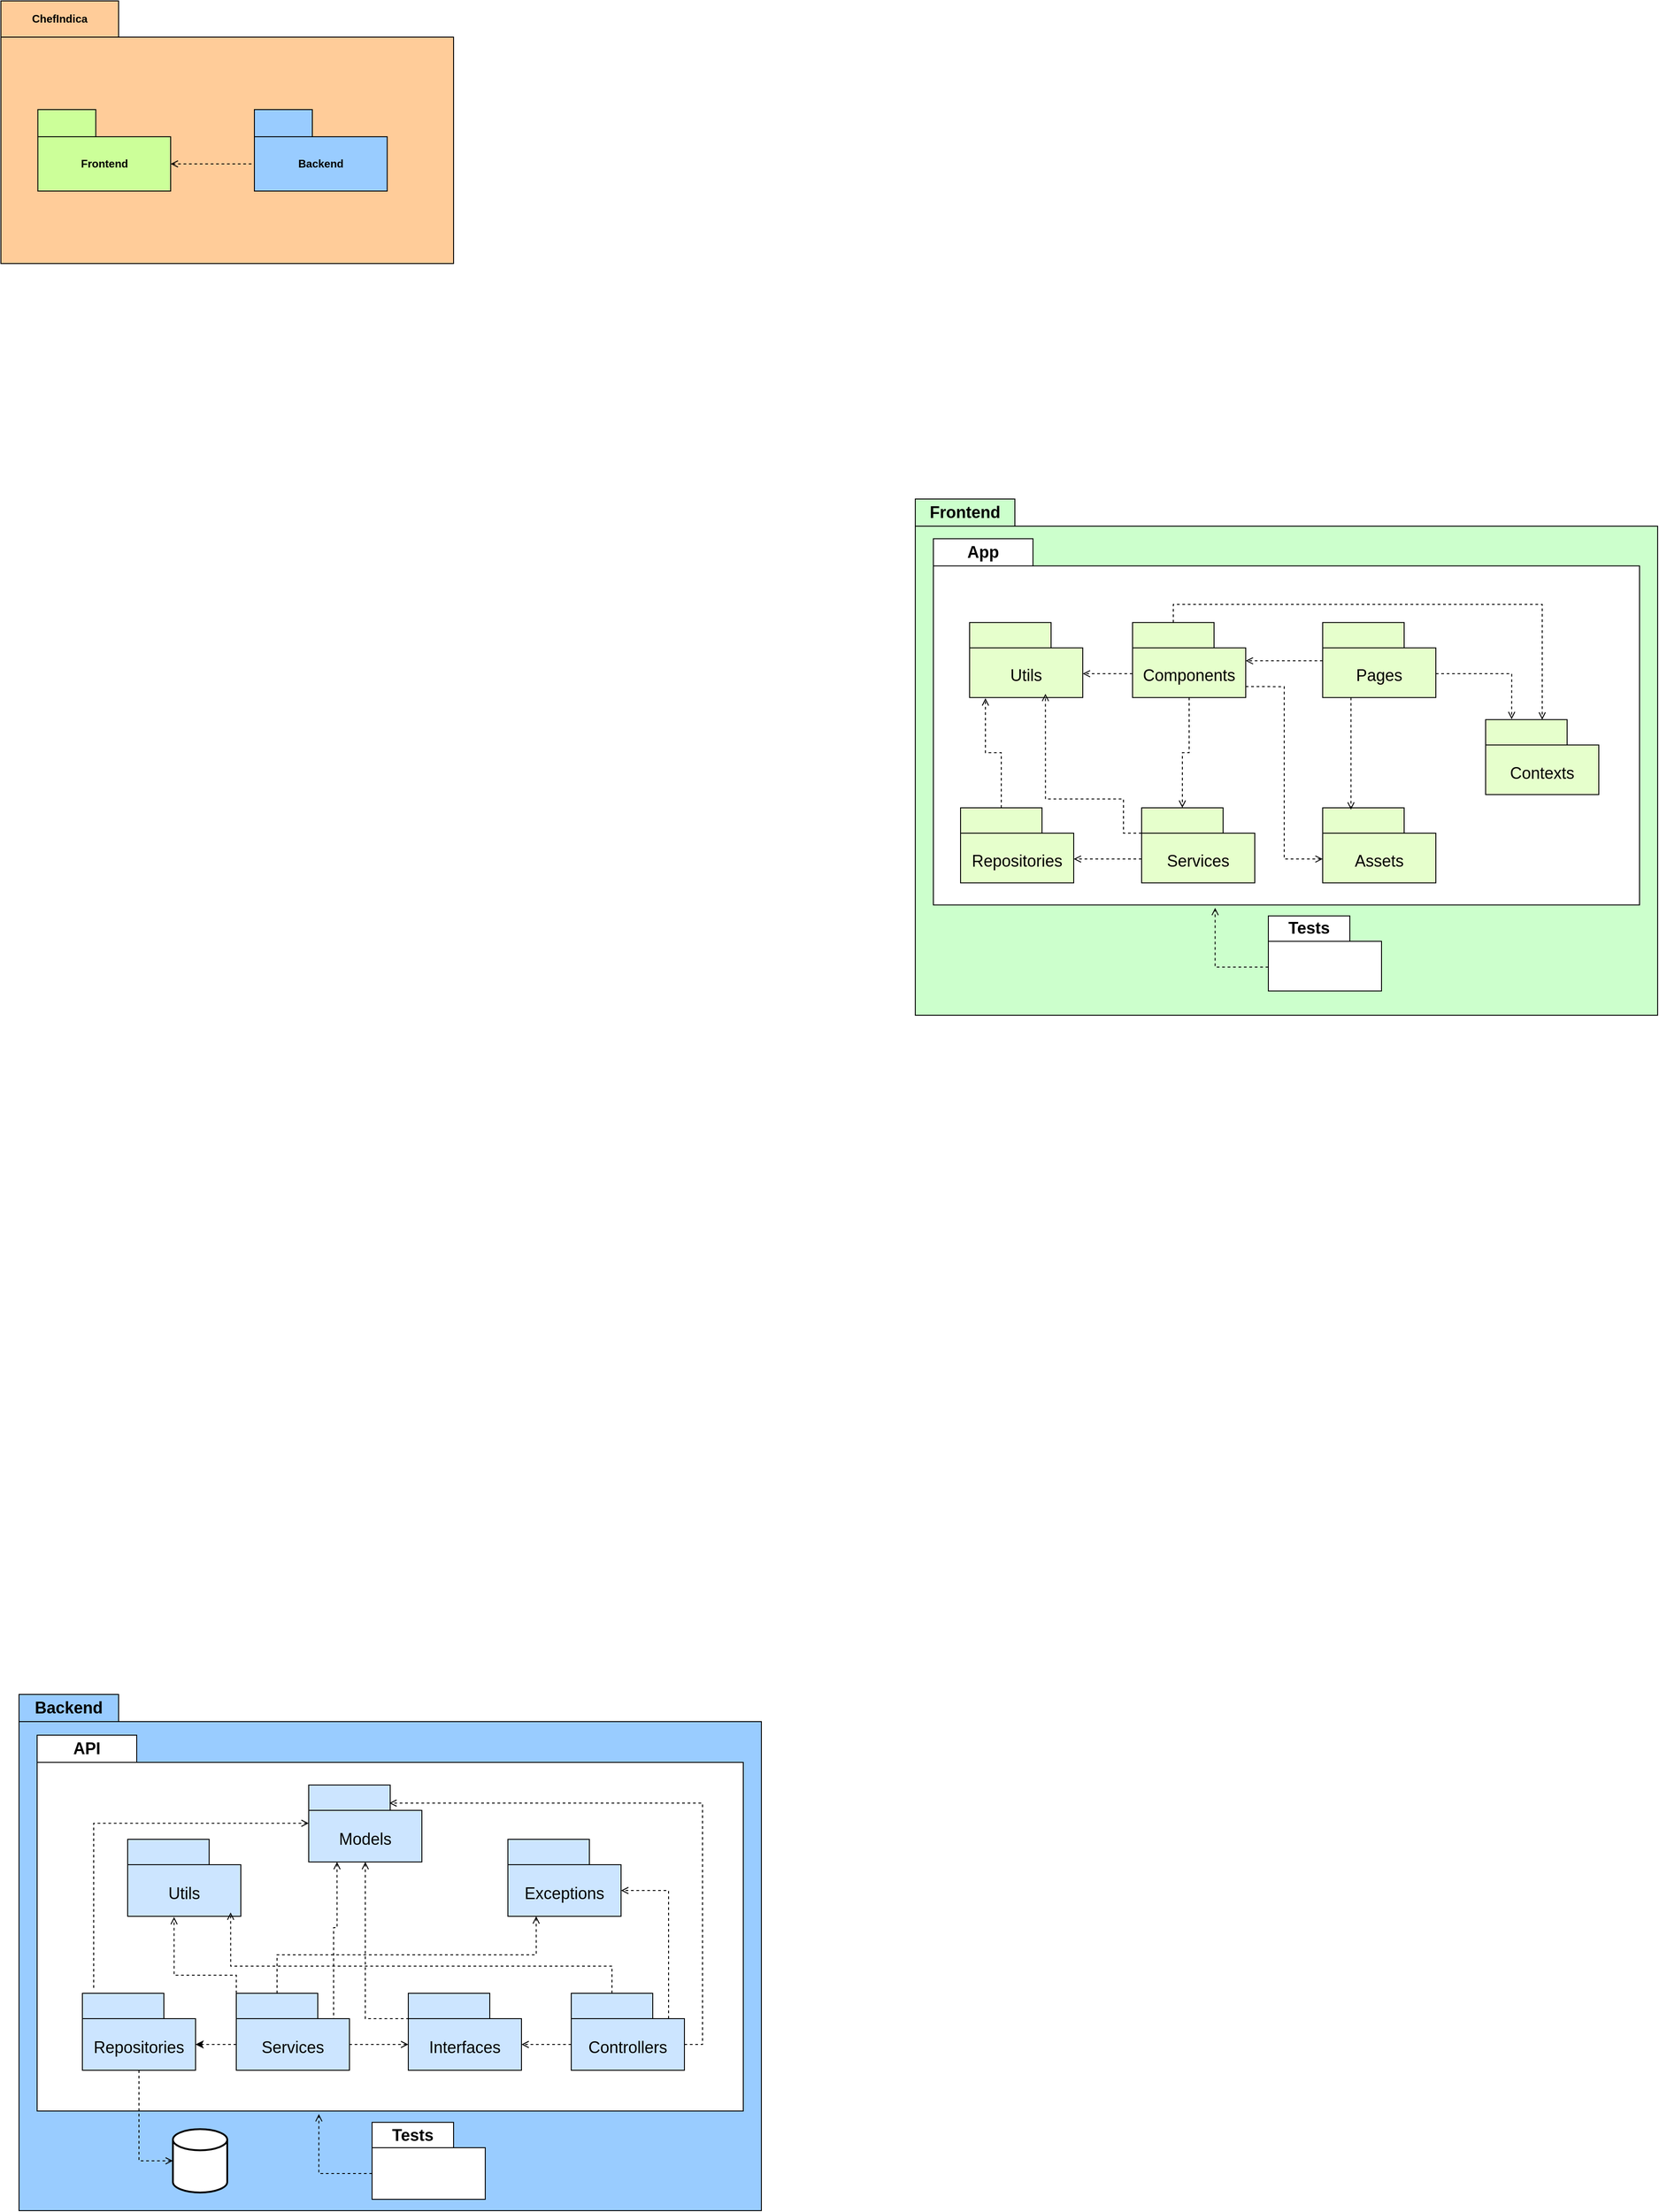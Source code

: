 <mxfile version="24.8.6">
  <diagram name="Page-1" id="UZT35TQQGvRzr8qSnucg">
    <mxGraphModel dx="2674" dy="370" grid="1" gridSize="10" guides="1" tooltips="1" connect="1" arrows="1" fold="1" page="1" pageScale="1" pageWidth="850" pageHeight="1100" math="0" shadow="0">
      <root>
        <mxCell id="0" />
        <mxCell id="1" parent="0" />
        <mxCell id="t5Y1Ym5hFzvmki9P0Nku-3" value="ChefIndica" style="shape=folder;fontStyle=1;tabWidth=130;tabHeight=40;tabPosition=left;html=1;boundedLbl=1;labelInHeader=1;container=1;collapsible=0;whiteSpace=wrap;fillColor=#FFCC99;" vertex="1" parent="1">
          <mxGeometry x="-1180" y="900" width="500" height="290" as="geometry" />
        </mxCell>
        <mxCell id="t5Y1Ym5hFzvmki9P0Nku-4" value="" style="html=1;strokeColor=none;resizeWidth=1;resizeHeight=1;fillColor=none;part=1;connectable=0;allowArrows=0;deletable=0;whiteSpace=wrap;" vertex="1" parent="t5Y1Ym5hFzvmki9P0Nku-3">
          <mxGeometry width="500" height="203" relative="1" as="geometry">
            <mxPoint y="30" as="offset" />
          </mxGeometry>
        </mxCell>
        <mxCell id="t5Y1Ym5hFzvmki9P0Nku-5" value="Frontend" style="shape=folder;fontStyle=1;tabWidth=64;tabHeight=30;tabPosition=left;html=1;boundedLbl=1;whiteSpace=wrap;fillColor=#CCFF99;" vertex="1" parent="t5Y1Ym5hFzvmki9P0Nku-3">
          <mxGeometry x="40.812" y="120" width="146.688" height="90" as="geometry" />
        </mxCell>
        <mxCell id="t5Y1Ym5hFzvmki9P0Nku-7" value="Backend" style="shape=folder;fontStyle=1;tabWidth=64;tabHeight=30;tabPosition=left;html=1;boundedLbl=1;whiteSpace=wrap;fillColor=#99CCFF;" vertex="1" parent="t5Y1Ym5hFzvmki9P0Nku-3">
          <mxGeometry x="280" y="120" width="146.688" height="90" as="geometry" />
        </mxCell>
        <mxCell id="t5Y1Ym5hFzvmki9P0Nku-8" style="edgeStyle=orthogonalEdgeStyle;rounded=0;orthogonalLoop=1;jettySize=auto;html=1;exitX=0;exitY=0;exitDx=146.688;exitDy=60;exitPerimeter=0;entryX=0;entryY=0;entryDx=0;entryDy=60;entryPerimeter=0;dashed=1;endArrow=none;endFill=0;startArrow=open;startFill=0;" edge="1" parent="t5Y1Ym5hFzvmki9P0Nku-3" source="t5Y1Ym5hFzvmki9P0Nku-5" target="t5Y1Ym5hFzvmki9P0Nku-7">
          <mxGeometry relative="1" as="geometry" />
        </mxCell>
        <mxCell id="45quGkn3JReMox_JDZpT-35" value="&lt;font style=&quot;font-size: 18px;&quot;&gt;Backend&lt;/font&gt;" style="shape=folder;fontStyle=1;tabWidth=110;tabHeight=30;tabPosition=left;html=1;boundedLbl=1;labelInHeader=1;container=1;collapsible=0;whiteSpace=wrap;fillColor=#99CCFF;" parent="1" vertex="1">
          <mxGeometry x="-1160" y="2770" width="820" height="570" as="geometry" />
        </mxCell>
        <mxCell id="45quGkn3JReMox_JDZpT-36" value="" style="html=1;strokeColor=none;resizeWidth=1;resizeHeight=1;fillColor=none;part=1;connectable=0;allowArrows=0;deletable=0;whiteSpace=wrap;" parent="45quGkn3JReMox_JDZpT-35" vertex="1">
          <mxGeometry width="820" height="385" relative="1" as="geometry">
            <mxPoint y="30" as="offset" />
          </mxGeometry>
        </mxCell>
        <mxCell id="45quGkn3JReMox_JDZpT-37" value="&lt;font style=&quot;font-size: 18px;&quot;&gt;API&lt;/font&gt;" style="shape=folder;fontStyle=1;tabWidth=110;tabHeight=30;tabPosition=left;html=1;boundedLbl=1;labelInHeader=1;container=1;collapsible=0;whiteSpace=wrap;" parent="45quGkn3JReMox_JDZpT-35" vertex="1">
          <mxGeometry x="20" y="45" width="780" height="415" as="geometry" />
        </mxCell>
        <mxCell id="45quGkn3JReMox_JDZpT-38" value="" style="html=1;strokeColor=none;resizeWidth=1;resizeHeight=1;fillColor=none;part=1;connectable=0;allowArrows=0;deletable=0;whiteSpace=wrap;" parent="45quGkn3JReMox_JDZpT-37" vertex="1">
          <mxGeometry width="780.0" height="290.5" relative="1" as="geometry">
            <mxPoint y="30" as="offset" />
          </mxGeometry>
        </mxCell>
        <mxCell id="45quGkn3JReMox_JDZpT-42" value="" style="html=1;strokeColor=none;resizeWidth=1;resizeHeight=1;fillColor=none;part=1;connectable=0;allowArrows=0;deletable=0;whiteSpace=wrap;" parent="45quGkn3JReMox_JDZpT-37" vertex="1">
          <mxGeometry x="80.14" y="275" width="125" height="59.5" as="geometry" />
        </mxCell>
        <mxCell id="45quGkn3JReMox_JDZpT-43" value="" style="shape=folder;fontStyle=1;tabWidth=90;tabHeight=28;tabPosition=left;html=1;boundedLbl=1;labelInHeader=1;container=1;collapsible=0;whiteSpace=wrap;fillColor=#CCE5FF;" parent="45quGkn3JReMox_JDZpT-37" vertex="1">
          <mxGeometry x="50" y="285" width="125" height="85" as="geometry" />
        </mxCell>
        <mxCell id="45quGkn3JReMox_JDZpT-44" value="&lt;font style=&quot;font-size: 18px;&quot;&gt;Repositories&lt;/font&gt;" style="html=1;strokeColor=none;resizeWidth=1;resizeHeight=1;fillColor=none;part=1;connectable=0;allowArrows=0;deletable=0;whiteSpace=wrap;" parent="45quGkn3JReMox_JDZpT-43" vertex="1">
          <mxGeometry width="125" height="59.5" relative="1" as="geometry">
            <mxPoint y="30" as="offset" />
          </mxGeometry>
        </mxCell>
        <mxCell id="45quGkn3JReMox_JDZpT-46" value="" style="shape=folder;fontStyle=1;tabWidth=90;tabHeight=28;tabPosition=left;html=1;boundedLbl=1;labelInHeader=1;container=1;collapsible=0;whiteSpace=wrap;fillColor=#CCE5FF;" parent="45quGkn3JReMox_JDZpT-37" vertex="1">
          <mxGeometry x="300" y="55" width="125" height="85" as="geometry" />
        </mxCell>
        <mxCell id="45quGkn3JReMox_JDZpT-47" value="&lt;font style=&quot;font-size: 18px;&quot;&gt;Models&lt;/font&gt;" style="html=1;strokeColor=none;resizeWidth=1;resizeHeight=1;fillColor=none;part=1;connectable=0;allowArrows=0;deletable=0;whiteSpace=wrap;" parent="45quGkn3JReMox_JDZpT-46" vertex="1">
          <mxGeometry width="125" height="59.5" relative="1" as="geometry">
            <mxPoint y="30" as="offset" />
          </mxGeometry>
        </mxCell>
        <mxCell id="45quGkn3JReMox_JDZpT-48" value="" style="shape=folder;fontStyle=1;tabWidth=90;tabHeight=28;tabPosition=left;html=1;boundedLbl=1;labelInHeader=1;container=1;collapsible=0;whiteSpace=wrap;fillColor=#CCE5FF;" parent="45quGkn3JReMox_JDZpT-37" vertex="1">
          <mxGeometry x="220" y="285" width="125" height="85" as="geometry" />
        </mxCell>
        <mxCell id="45quGkn3JReMox_JDZpT-49" value="&lt;font style=&quot;font-size: 18px;&quot;&gt;Services&lt;/font&gt;" style="html=1;strokeColor=none;resizeWidth=1;resizeHeight=1;fillColor=none;part=1;connectable=0;allowArrows=0;deletable=0;whiteSpace=wrap;" parent="45quGkn3JReMox_JDZpT-48" vertex="1">
          <mxGeometry width="125" height="59.5" relative="1" as="geometry">
            <mxPoint y="30" as="offset" />
          </mxGeometry>
        </mxCell>
        <mxCell id="45quGkn3JReMox_JDZpT-50" value="" style="shape=folder;fontStyle=1;tabWidth=90;tabHeight=28;tabPosition=left;html=1;boundedLbl=1;labelInHeader=1;container=1;collapsible=0;whiteSpace=wrap;fillColor=#CCE5FF;" parent="45quGkn3JReMox_JDZpT-37" vertex="1">
          <mxGeometry x="590" y="285" width="125" height="85" as="geometry" />
        </mxCell>
        <mxCell id="45quGkn3JReMox_JDZpT-51" value="&lt;font style=&quot;font-size: 18px;&quot;&gt;Controllers&lt;/font&gt;" style="html=1;strokeColor=none;resizeWidth=1;resizeHeight=1;fillColor=none;part=1;connectable=0;allowArrows=0;deletable=0;whiteSpace=wrap;" parent="45quGkn3JReMox_JDZpT-50" vertex="1">
          <mxGeometry width="125" height="59.5" relative="1" as="geometry">
            <mxPoint y="30" as="offset" />
          </mxGeometry>
        </mxCell>
        <mxCell id="45quGkn3JReMox_JDZpT-52" value="" style="shape=folder;fontStyle=1;tabWidth=90;tabHeight=28;tabPosition=left;html=1;boundedLbl=1;labelInHeader=1;container=1;collapsible=0;whiteSpace=wrap;fillColor=#CCE5FF;" parent="45quGkn3JReMox_JDZpT-37" vertex="1">
          <mxGeometry x="410" y="285" width="125" height="85" as="geometry" />
        </mxCell>
        <mxCell id="45quGkn3JReMox_JDZpT-53" value="&lt;font style=&quot;font-size: 18px;&quot;&gt;Interfaces&lt;/font&gt;" style="html=1;strokeColor=none;resizeWidth=1;resizeHeight=1;fillColor=none;part=1;connectable=0;allowArrows=0;deletable=0;whiteSpace=wrap;" parent="45quGkn3JReMox_JDZpT-52" vertex="1">
          <mxGeometry width="125" height="59.5" relative="1" as="geometry">
            <mxPoint y="30" as="offset" />
          </mxGeometry>
        </mxCell>
        <mxCell id="45quGkn3JReMox_JDZpT-56" style="edgeStyle=orthogonalEdgeStyle;rounded=0;orthogonalLoop=1;jettySize=auto;html=1;exitX=0;exitY=0;exitDx=0;exitDy=56.5;exitPerimeter=0;entryX=0;entryY=0;entryDx=125;entryDy=56.5;entryPerimeter=0;dashed=1;" parent="45quGkn3JReMox_JDZpT-37" source="45quGkn3JReMox_JDZpT-48" target="45quGkn3JReMox_JDZpT-43" edge="1">
          <mxGeometry relative="1" as="geometry" />
        </mxCell>
        <mxCell id="45quGkn3JReMox_JDZpT-57" style="edgeStyle=orthogonalEdgeStyle;rounded=0;orthogonalLoop=1;jettySize=auto;html=1;exitX=0;exitY=0;exitDx=0;exitDy=56.5;exitPerimeter=0;entryX=0;entryY=0;entryDx=125;entryDy=56.5;entryPerimeter=0;dashed=1;endArrow=none;endFill=0;startArrow=open;startFill=0;" parent="45quGkn3JReMox_JDZpT-37" source="45quGkn3JReMox_JDZpT-52" target="45quGkn3JReMox_JDZpT-48" edge="1">
          <mxGeometry relative="1" as="geometry" />
        </mxCell>
        <mxCell id="45quGkn3JReMox_JDZpT-58" style="edgeStyle=orthogonalEdgeStyle;rounded=0;orthogonalLoop=1;jettySize=auto;html=1;exitX=0;exitY=0;exitDx=0;exitDy=56.5;exitPerimeter=0;entryX=0;entryY=0;entryDx=125;entryDy=56.5;entryPerimeter=0;dashed=1;endArrow=open;endFill=0;" parent="45quGkn3JReMox_JDZpT-37" source="45quGkn3JReMox_JDZpT-50" target="45quGkn3JReMox_JDZpT-52" edge="1">
          <mxGeometry relative="1" as="geometry" />
        </mxCell>
        <mxCell id="45quGkn3JReMox_JDZpT-59" value="" style="shape=folder;fontStyle=1;tabWidth=90;tabHeight=28;tabPosition=left;html=1;boundedLbl=1;labelInHeader=1;container=1;collapsible=0;whiteSpace=wrap;fillColor=#CCE5FF;" parent="45quGkn3JReMox_JDZpT-37" vertex="1">
          <mxGeometry x="520" y="115" width="125" height="85" as="geometry" />
        </mxCell>
        <mxCell id="45quGkn3JReMox_JDZpT-60" value="&lt;font style=&quot;font-size: 18px;&quot;&gt;Exceptions&lt;/font&gt;" style="html=1;strokeColor=none;resizeWidth=1;resizeHeight=1;fillColor=none;part=1;connectable=0;allowArrows=0;deletable=0;whiteSpace=wrap;" parent="45quGkn3JReMox_JDZpT-59" vertex="1">
          <mxGeometry width="125" height="59.5" relative="1" as="geometry">
            <mxPoint y="30" as="offset" />
          </mxGeometry>
        </mxCell>
        <mxCell id="45quGkn3JReMox_JDZpT-62" style="edgeStyle=orthogonalEdgeStyle;rounded=0;orthogonalLoop=1;jettySize=auto;html=1;exitX=0;exitY=0;exitDx=0;exitDy=42.25;exitPerimeter=0;entryX=0.1;entryY=-0.035;entryDx=0;entryDy=0;entryPerimeter=0;dashed=1;endArrow=none;endFill=0;startArrow=open;startFill=0;" parent="45quGkn3JReMox_JDZpT-37" source="45quGkn3JReMox_JDZpT-46" target="45quGkn3JReMox_JDZpT-43" edge="1">
          <mxGeometry relative="1" as="geometry" />
        </mxCell>
        <mxCell id="45quGkn3JReMox_JDZpT-63" style="edgeStyle=orthogonalEdgeStyle;rounded=0;orthogonalLoop=1;jettySize=auto;html=1;exitX=0.25;exitY=1;exitDx=0;exitDy=0;exitPerimeter=0;entryX=0;entryY=0;entryDx=107.5;entryDy=28;entryPerimeter=0;dashed=1;startArrow=open;startFill=0;endArrow=none;endFill=0;" parent="45quGkn3JReMox_JDZpT-37" source="45quGkn3JReMox_JDZpT-46" target="45quGkn3JReMox_JDZpT-48" edge="1">
          <mxGeometry relative="1" as="geometry" />
        </mxCell>
        <mxCell id="45quGkn3JReMox_JDZpT-65" style="edgeStyle=orthogonalEdgeStyle;rounded=0;orthogonalLoop=1;jettySize=auto;html=1;exitX=0.5;exitY=1;exitDx=0;exitDy=0;exitPerimeter=0;entryX=0;entryY=0;entryDx=0;entryDy=28;entryPerimeter=0;dashed=1;endArrow=none;endFill=0;startArrow=open;startFill=0;" parent="45quGkn3JReMox_JDZpT-37" source="45quGkn3JReMox_JDZpT-46" target="45quGkn3JReMox_JDZpT-52" edge="1">
          <mxGeometry relative="1" as="geometry" />
        </mxCell>
        <mxCell id="45quGkn3JReMox_JDZpT-66" style="edgeStyle=orthogonalEdgeStyle;rounded=0;orthogonalLoop=1;jettySize=auto;html=1;exitX=0;exitY=0;exitDx=125;exitDy=56.5;exitPerimeter=0;dashed=1;endArrow=open;endFill=0;" parent="45quGkn3JReMox_JDZpT-37" source="45quGkn3JReMox_JDZpT-50" edge="1">
          <mxGeometry relative="1" as="geometry">
            <mxPoint x="389" y="75" as="targetPoint" />
            <Array as="points">
              <mxPoint x="735" y="341" />
              <mxPoint x="735" y="75" />
              <mxPoint x="389" y="75" />
            </Array>
          </mxGeometry>
        </mxCell>
        <mxCell id="45quGkn3JReMox_JDZpT-68" style="edgeStyle=orthogonalEdgeStyle;rounded=0;orthogonalLoop=1;jettySize=auto;html=1;exitX=0;exitY=0;exitDx=45;exitDy=0;exitPerimeter=0;entryX=0.25;entryY=1;entryDx=0;entryDy=0;entryPerimeter=0;dashed=1;endArrow=open;endFill=0;" parent="45quGkn3JReMox_JDZpT-37" source="45quGkn3JReMox_JDZpT-48" target="45quGkn3JReMox_JDZpT-59" edge="1">
          <mxGeometry relative="1" as="geometry" />
        </mxCell>
        <mxCell id="45quGkn3JReMox_JDZpT-69" value="" style="shape=folder;fontStyle=1;tabWidth=90;tabHeight=28;tabPosition=left;html=1;boundedLbl=1;labelInHeader=1;container=1;collapsible=0;whiteSpace=wrap;fillColor=#CCE5FF;" parent="45quGkn3JReMox_JDZpT-37" vertex="1">
          <mxGeometry x="100" y="115" width="125" height="85" as="geometry" />
        </mxCell>
        <mxCell id="45quGkn3JReMox_JDZpT-70" value="&lt;font style=&quot;font-size: 18px;&quot;&gt;Utils&lt;/font&gt;" style="html=1;strokeColor=none;resizeWidth=1;resizeHeight=1;fillColor=none;part=1;connectable=0;allowArrows=0;deletable=0;whiteSpace=wrap;" parent="45quGkn3JReMox_JDZpT-69" vertex="1">
          <mxGeometry width="125" height="59.5" relative="1" as="geometry">
            <mxPoint y="30" as="offset" />
          </mxGeometry>
        </mxCell>
        <mxCell id="45quGkn3JReMox_JDZpT-71" style="edgeStyle=orthogonalEdgeStyle;rounded=0;orthogonalLoop=1;jettySize=auto;html=1;exitX=0;exitY=0;exitDx=0;exitDy=0;exitPerimeter=0;entryX=0.41;entryY=1.009;entryDx=0;entryDy=0;entryPerimeter=0;dashed=1;endArrow=open;endFill=0;" parent="45quGkn3JReMox_JDZpT-37" source="45quGkn3JReMox_JDZpT-48" target="45quGkn3JReMox_JDZpT-69" edge="1">
          <mxGeometry relative="1" as="geometry">
            <Array as="points">
              <mxPoint x="220" y="265" />
              <mxPoint x="151" y="265" />
            </Array>
          </mxGeometry>
        </mxCell>
        <mxCell id="45quGkn3JReMox_JDZpT-72" style="edgeStyle=orthogonalEdgeStyle;rounded=0;orthogonalLoop=1;jettySize=auto;html=1;exitX=0;exitY=0;exitDx=45;exitDy=0;exitPerimeter=0;entryX=0.91;entryY=0.95;entryDx=0;entryDy=0;entryPerimeter=0;dashed=1;endArrow=open;endFill=0;" parent="45quGkn3JReMox_JDZpT-37" source="45quGkn3JReMox_JDZpT-50" target="45quGkn3JReMox_JDZpT-69" edge="1">
          <mxGeometry relative="1" as="geometry">
            <Array as="points">
              <mxPoint x="635" y="255" />
              <mxPoint x="214" y="255" />
            </Array>
          </mxGeometry>
        </mxCell>
        <mxCell id="45quGkn3JReMox_JDZpT-73" style="edgeStyle=orthogonalEdgeStyle;rounded=0;orthogonalLoop=1;jettySize=auto;html=1;exitX=0;exitY=0;exitDx=107.5;exitDy=28;exitPerimeter=0;entryX=0;entryY=0;entryDx=125;entryDy=56.5;entryPerimeter=0;dashed=1;endArrow=open;endFill=0;" parent="45quGkn3JReMox_JDZpT-37" source="45quGkn3JReMox_JDZpT-50" target="45quGkn3JReMox_JDZpT-59" edge="1">
          <mxGeometry relative="1" as="geometry" />
        </mxCell>
        <mxCell id="45quGkn3JReMox_JDZpT-39" value="" style="strokeWidth=2;html=1;shape=mxgraph.flowchart.database;whiteSpace=wrap;" parent="45quGkn3JReMox_JDZpT-35" vertex="1">
          <mxGeometry x="170" y="480" width="60" height="70" as="geometry" />
        </mxCell>
        <mxCell id="45quGkn3JReMox_JDZpT-40" value="&lt;font style=&quot;font-size: 18px;&quot;&gt;Tests&lt;/font&gt;" style="shape=folder;fontStyle=1;tabWidth=90;tabHeight=28;tabPosition=left;html=1;boundedLbl=1;labelInHeader=1;container=1;collapsible=0;whiteSpace=wrap;" parent="45quGkn3JReMox_JDZpT-35" vertex="1">
          <mxGeometry x="390" y="472.5" width="125" height="85" as="geometry" />
        </mxCell>
        <mxCell id="45quGkn3JReMox_JDZpT-41" value="" style="html=1;strokeColor=none;resizeWidth=1;resizeHeight=1;fillColor=none;part=1;connectable=0;allowArrows=0;deletable=0;whiteSpace=wrap;" parent="45quGkn3JReMox_JDZpT-40" vertex="1">
          <mxGeometry width="125" height="59.5" relative="1" as="geometry">
            <mxPoint y="30" as="offset" />
          </mxGeometry>
        </mxCell>
        <mxCell id="45quGkn3JReMox_JDZpT-54" style="edgeStyle=orthogonalEdgeStyle;rounded=0;orthogonalLoop=1;jettySize=auto;html=1;exitX=0.5;exitY=1;exitDx=0;exitDy=0;exitPerimeter=0;entryX=0;entryY=0.5;entryDx=0;entryDy=0;entryPerimeter=0;dashed=1;endArrow=open;endFill=0;" parent="45quGkn3JReMox_JDZpT-35" source="45quGkn3JReMox_JDZpT-43" target="45quGkn3JReMox_JDZpT-39" edge="1">
          <mxGeometry relative="1" as="geometry" />
        </mxCell>
        <mxCell id="45quGkn3JReMox_JDZpT-64" style="edgeStyle=orthogonalEdgeStyle;rounded=0;orthogonalLoop=1;jettySize=auto;html=1;exitX=0;exitY=0;exitDx=0;exitDy=56.5;exitPerimeter=0;entryX=0.399;entryY=1.008;entryDx=0;entryDy=0;entryPerimeter=0;dashed=1;endArrow=open;endFill=0;" parent="45quGkn3JReMox_JDZpT-35" source="45quGkn3JReMox_JDZpT-40" target="45quGkn3JReMox_JDZpT-37" edge="1">
          <mxGeometry relative="1" as="geometry" />
        </mxCell>
        <mxCell id="45quGkn3JReMox_JDZpT-74" value="&lt;font style=&quot;font-size: 18px;&quot;&gt;Frontend&lt;/font&gt;" style="shape=folder;fontStyle=1;tabWidth=110;tabHeight=30;tabPosition=left;html=1;boundedLbl=1;labelInHeader=1;container=1;collapsible=0;whiteSpace=wrap;fillColor=#CCFFCC;" parent="1" vertex="1">
          <mxGeometry x="-170" y="1450" width="820" height="570" as="geometry" />
        </mxCell>
        <mxCell id="45quGkn3JReMox_JDZpT-75" value="" style="html=1;strokeColor=none;resizeWidth=1;resizeHeight=1;fillColor=none;part=1;connectable=0;allowArrows=0;deletable=0;whiteSpace=wrap;" parent="45quGkn3JReMox_JDZpT-74" vertex="1">
          <mxGeometry width="820" height="375.128" relative="1" as="geometry">
            <mxPoint y="30" as="offset" />
          </mxGeometry>
        </mxCell>
        <mxCell id="45quGkn3JReMox_JDZpT-76" value="&lt;font style=&quot;font-size: 18px;&quot;&gt;App&lt;/font&gt;" style="shape=folder;fontStyle=1;tabWidth=110;tabHeight=30;tabPosition=left;html=1;boundedLbl=1;labelInHeader=1;container=1;collapsible=0;whiteSpace=wrap;" parent="45quGkn3JReMox_JDZpT-74" vertex="1">
          <mxGeometry x="20" y="43.846" width="780" height="404.359" as="geometry" />
        </mxCell>
        <mxCell id="45quGkn3JReMox_JDZpT-77" value="" style="html=1;strokeColor=none;resizeWidth=1;resizeHeight=1;fillColor=none;part=1;connectable=0;allowArrows=0;deletable=0;whiteSpace=wrap;" parent="45quGkn3JReMox_JDZpT-76" vertex="1">
          <mxGeometry width="780.0" height="283.051" relative="1" as="geometry">
            <mxPoint y="30" as="offset" />
          </mxGeometry>
        </mxCell>
        <mxCell id="45quGkn3JReMox_JDZpT-78" value="" style="html=1;strokeColor=none;resizeWidth=1;resizeHeight=1;fillColor=none;part=1;connectable=0;allowArrows=0;deletable=0;whiteSpace=wrap;" parent="45quGkn3JReMox_JDZpT-76" vertex="1">
          <mxGeometry x="80.14" y="267.949" width="125" height="57.974" as="geometry" />
        </mxCell>
        <mxCell id="45quGkn3JReMox_JDZpT-143" value="" style="shape=folder;fontStyle=1;tabWidth=90;tabHeight=28;tabPosition=left;html=1;boundedLbl=1;labelInHeader=1;container=1;collapsible=0;whiteSpace=wrap;fillColor=#E6FFCC;" parent="45quGkn3JReMox_JDZpT-76" vertex="1">
          <mxGeometry x="230" y="297.179" width="125" height="82.821" as="geometry" />
        </mxCell>
        <mxCell id="45quGkn3JReMox_JDZpT-144" value="&lt;font style=&quot;font-size: 18px;&quot;&gt;Services&lt;/font&gt;" style="html=1;strokeColor=none;resizeWidth=1;resizeHeight=1;fillColor=none;part=1;connectable=0;allowArrows=0;deletable=0;whiteSpace=wrap;" parent="45quGkn3JReMox_JDZpT-143" vertex="1">
          <mxGeometry width="125" height="57.974" relative="1" as="geometry">
            <mxPoint y="30" as="offset" />
          </mxGeometry>
        </mxCell>
        <mxCell id="45quGkn3JReMox_JDZpT-145" value="" style="shape=folder;fontStyle=1;tabWidth=90;tabHeight=28;tabPosition=left;html=1;boundedLbl=1;labelInHeader=1;container=1;collapsible=0;whiteSpace=wrap;fillColor=#E6FFCC;" parent="45quGkn3JReMox_JDZpT-76" vertex="1">
          <mxGeometry x="610" y="199.744" width="125" height="82.821" as="geometry" />
        </mxCell>
        <mxCell id="45quGkn3JReMox_JDZpT-146" value="&lt;span style=&quot;font-size: 18px;&quot;&gt;Contexts&lt;/span&gt;" style="html=1;strokeColor=none;resizeWidth=1;resizeHeight=1;fillColor=none;part=1;connectable=0;allowArrows=0;deletable=0;whiteSpace=wrap;" parent="45quGkn3JReMox_JDZpT-145" vertex="1">
          <mxGeometry width="125" height="57.974" relative="1" as="geometry">
            <mxPoint y="30" as="offset" />
          </mxGeometry>
        </mxCell>
        <mxCell id="45quGkn3JReMox_JDZpT-141" value="" style="shape=folder;fontStyle=1;tabWidth=90;tabHeight=28;tabPosition=left;html=1;boundedLbl=1;labelInHeader=1;container=1;collapsible=0;whiteSpace=wrap;fillColor=#E6FFCC;" parent="45quGkn3JReMox_JDZpT-76" vertex="1">
          <mxGeometry x="30" y="297.179" width="125" height="82.821" as="geometry" />
        </mxCell>
        <mxCell id="45quGkn3JReMox_JDZpT-142" value="&lt;font style=&quot;font-size: 18px;&quot;&gt;Repositories&lt;/font&gt;" style="html=1;strokeColor=none;resizeWidth=1;resizeHeight=1;fillColor=none;part=1;connectable=0;allowArrows=0;deletable=0;whiteSpace=wrap;" parent="45quGkn3JReMox_JDZpT-141" vertex="1">
          <mxGeometry width="125" height="57.974" relative="1" as="geometry">
            <mxPoint y="30" as="offset" />
          </mxGeometry>
        </mxCell>
        <mxCell id="45quGkn3JReMox_JDZpT-159" value="" style="shape=folder;fontStyle=1;tabWidth=90;tabHeight=28;tabPosition=left;html=1;boundedLbl=1;labelInHeader=1;container=1;collapsible=0;whiteSpace=wrap;fillColor=#E6FFCC;" parent="45quGkn3JReMox_JDZpT-76" vertex="1">
          <mxGeometry x="430" y="92.564" width="125" height="82.821" as="geometry" />
        </mxCell>
        <mxCell id="45quGkn3JReMox_JDZpT-160" value="&lt;font style=&quot;font-size: 18px;&quot;&gt;Pages&lt;/font&gt;" style="html=1;strokeColor=none;resizeWidth=1;resizeHeight=1;fillColor=none;part=1;connectable=0;allowArrows=0;deletable=0;whiteSpace=wrap;" parent="45quGkn3JReMox_JDZpT-159" vertex="1">
          <mxGeometry width="125" height="57.974" relative="1" as="geometry">
            <mxPoint y="30" as="offset" />
          </mxGeometry>
        </mxCell>
        <mxCell id="45quGkn3JReMox_JDZpT-188" style="edgeStyle=orthogonalEdgeStyle;rounded=0;orthogonalLoop=1;jettySize=auto;html=1;exitX=0;exitY=0;exitDx=45;exitDy=0;exitPerimeter=0;dashed=1;endArrow=open;endFill=0;" parent="45quGkn3JReMox_JDZpT-76" source="45quGkn3JReMox_JDZpT-162" target="45quGkn3JReMox_JDZpT-145" edge="1">
          <mxGeometry relative="1" as="geometry" />
        </mxCell>
        <mxCell id="45quGkn3JReMox_JDZpT-162" value="" style="shape=folder;fontStyle=1;tabWidth=90;tabHeight=28;tabPosition=left;html=1;boundedLbl=1;labelInHeader=1;container=1;collapsible=0;whiteSpace=wrap;fillColor=#E6FFCC;" parent="45quGkn3JReMox_JDZpT-76" vertex="1">
          <mxGeometry x="220" y="92.564" width="125" height="82.821" as="geometry" />
        </mxCell>
        <mxCell id="45quGkn3JReMox_JDZpT-163" value="&lt;font style=&quot;font-size: 18px;&quot;&gt;Components&lt;/font&gt;" style="html=1;strokeColor=none;resizeWidth=1;resizeHeight=1;fillColor=none;part=1;connectable=0;allowArrows=0;deletable=0;whiteSpace=wrap;" parent="45quGkn3JReMox_JDZpT-162" vertex="1">
          <mxGeometry width="125" height="57.974" relative="1" as="geometry">
            <mxPoint y="30" as="offset" />
          </mxGeometry>
        </mxCell>
        <mxCell id="45quGkn3JReMox_JDZpT-161" value="" style="html=1;strokeColor=none;resizeWidth=1;resizeHeight=1;fillColor=none;part=1;connectable=0;allowArrows=0;deletable=0;whiteSpace=wrap;" parent="45quGkn3JReMox_JDZpT-76" vertex="1">
          <mxGeometry x="400" y="239.205" width="125" height="57.974" as="geometry" />
        </mxCell>
        <mxCell id="45quGkn3JReMox_JDZpT-179" value="" style="shape=folder;fontStyle=1;tabWidth=90;tabHeight=28;tabPosition=left;html=1;boundedLbl=1;labelInHeader=1;container=1;collapsible=0;whiteSpace=wrap;fillColor=#E6FFCC;" parent="45quGkn3JReMox_JDZpT-76" vertex="1">
          <mxGeometry x="40" y="92.564" width="125" height="82.821" as="geometry" />
        </mxCell>
        <mxCell id="45quGkn3JReMox_JDZpT-180" value="&lt;font style=&quot;font-size: 18px;&quot;&gt;Utils&lt;/font&gt;" style="html=1;strokeColor=none;resizeWidth=1;resizeHeight=1;fillColor=none;part=1;connectable=0;allowArrows=0;deletable=0;whiteSpace=wrap;" parent="45quGkn3JReMox_JDZpT-179" vertex="1">
          <mxGeometry width="125" height="57.974" relative="1" as="geometry">
            <mxPoint y="30" as="offset" />
          </mxGeometry>
        </mxCell>
        <mxCell id="45quGkn3JReMox_JDZpT-177" value="" style="shape=folder;fontStyle=1;tabWidth=90;tabHeight=28;tabPosition=left;html=1;boundedLbl=1;labelInHeader=1;container=1;collapsible=0;whiteSpace=wrap;fillColor=#E6FFCC;" parent="45quGkn3JReMox_JDZpT-76" vertex="1">
          <mxGeometry x="430" y="297.179" width="125" height="82.821" as="geometry" />
        </mxCell>
        <mxCell id="45quGkn3JReMox_JDZpT-178" value="&lt;font style=&quot;font-size: 18px;&quot;&gt;Assets&lt;/font&gt;" style="html=1;strokeColor=none;resizeWidth=1;resizeHeight=1;fillColor=none;part=1;connectable=0;allowArrows=0;deletable=0;whiteSpace=wrap;" parent="45quGkn3JReMox_JDZpT-177" vertex="1">
          <mxGeometry width="125" height="57.974" relative="1" as="geometry">
            <mxPoint y="30" as="offset" />
          </mxGeometry>
        </mxCell>
        <mxCell id="45quGkn3JReMox_JDZpT-181" style="edgeStyle=orthogonalEdgeStyle;rounded=0;orthogonalLoop=1;jettySize=auto;html=1;exitX=0;exitY=0;exitDx=0;exitDy=56.5;exitPerimeter=0;entryX=0;entryY=0;entryDx=125;entryDy=56.5;entryPerimeter=0;dashed=1;endArrow=open;endFill=0;" parent="45quGkn3JReMox_JDZpT-76" source="45quGkn3JReMox_JDZpT-143" target="45quGkn3JReMox_JDZpT-141" edge="1">
          <mxGeometry relative="1" as="geometry" />
        </mxCell>
        <mxCell id="45quGkn3JReMox_JDZpT-182" style="edgeStyle=orthogonalEdgeStyle;rounded=0;orthogonalLoop=1;jettySize=auto;html=1;exitX=0.25;exitY=1;exitDx=0;exitDy=0;exitPerimeter=0;entryX=0.25;entryY=0.024;entryDx=0;entryDy=0;entryPerimeter=0;dashed=1;endArrow=open;endFill=0;" parent="45quGkn3JReMox_JDZpT-76" source="45quGkn3JReMox_JDZpT-159" target="45quGkn3JReMox_JDZpT-177" edge="1">
          <mxGeometry relative="1" as="geometry" />
        </mxCell>
        <mxCell id="45quGkn3JReMox_JDZpT-183" style="edgeStyle=orthogonalEdgeStyle;rounded=0;orthogonalLoop=1;jettySize=auto;html=1;exitX=0;exitY=0;exitDx=125;exitDy=70.75;exitPerimeter=0;entryX=0;entryY=0;entryDx=0;entryDy=56.5;entryPerimeter=0;dashed=1;endArrow=open;endFill=0;" parent="45quGkn3JReMox_JDZpT-76" source="45quGkn3JReMox_JDZpT-162" target="45quGkn3JReMox_JDZpT-177" edge="1">
          <mxGeometry relative="1" as="geometry" />
        </mxCell>
        <mxCell id="45quGkn3JReMox_JDZpT-184" style="edgeStyle=orthogonalEdgeStyle;rounded=0;orthogonalLoop=1;jettySize=auto;html=1;exitX=0;exitY=0;exitDx=45;exitDy=0;exitPerimeter=0;entryX=0.14;entryY=1.009;entryDx=0;entryDy=0;entryPerimeter=0;dashed=1;endArrow=open;endFill=0;" parent="45quGkn3JReMox_JDZpT-76" source="45quGkn3JReMox_JDZpT-141" target="45quGkn3JReMox_JDZpT-179" edge="1">
          <mxGeometry relative="1" as="geometry" />
        </mxCell>
        <mxCell id="45quGkn3JReMox_JDZpT-185" style="edgeStyle=orthogonalEdgeStyle;rounded=0;orthogonalLoop=1;jettySize=auto;html=1;exitX=0;exitY=0;exitDx=0;exitDy=28;exitPerimeter=0;entryX=0.67;entryY=0.95;entryDx=0;entryDy=0;entryPerimeter=0;dashed=1;endArrow=open;endFill=0;" parent="45quGkn3JReMox_JDZpT-76" source="45quGkn3JReMox_JDZpT-143" target="45quGkn3JReMox_JDZpT-179" edge="1">
          <mxGeometry relative="1" as="geometry">
            <Array as="points">
              <mxPoint x="210" y="324.462" />
              <mxPoint x="210" y="287.436" />
              <mxPoint x="124" y="287.436" />
            </Array>
          </mxGeometry>
        </mxCell>
        <mxCell id="45quGkn3JReMox_JDZpT-186" style="edgeStyle=orthogonalEdgeStyle;rounded=0;orthogonalLoop=1;jettySize=auto;html=1;exitX=0.5;exitY=1;exitDx=0;exitDy=0;exitPerimeter=0;entryX=0;entryY=0;entryDx=45;entryDy=0;entryPerimeter=0;dashed=1;endArrow=open;endFill=0;" parent="45quGkn3JReMox_JDZpT-76" source="45quGkn3JReMox_JDZpT-162" target="45quGkn3JReMox_JDZpT-143" edge="1">
          <mxGeometry relative="1" as="geometry" />
        </mxCell>
        <mxCell id="45quGkn3JReMox_JDZpT-187" style="edgeStyle=orthogonalEdgeStyle;rounded=0;orthogonalLoop=1;jettySize=auto;html=1;exitX=0;exitY=0;exitDx=0;exitDy=56.5;exitPerimeter=0;entryX=0;entryY=0;entryDx=125;entryDy=56.5;entryPerimeter=0;dashed=1;endArrow=open;endFill=0;" parent="45quGkn3JReMox_JDZpT-76" source="45quGkn3JReMox_JDZpT-162" target="45quGkn3JReMox_JDZpT-179" edge="1">
          <mxGeometry relative="1" as="geometry" />
        </mxCell>
        <mxCell id="45quGkn3JReMox_JDZpT-189" style="edgeStyle=orthogonalEdgeStyle;rounded=0;orthogonalLoop=1;jettySize=auto;html=1;exitX=0;exitY=0;exitDx=0;exitDy=42.25;exitPerimeter=0;entryX=0;entryY=0;entryDx=125;entryDy=42.25;entryPerimeter=0;dashed=1;endArrow=open;endFill=0;" parent="45quGkn3JReMox_JDZpT-76" source="45quGkn3JReMox_JDZpT-159" target="45quGkn3JReMox_JDZpT-162" edge="1">
          <mxGeometry relative="1" as="geometry" />
        </mxCell>
        <mxCell id="45quGkn3JReMox_JDZpT-190" style="edgeStyle=orthogonalEdgeStyle;rounded=0;orthogonalLoop=1;jettySize=auto;html=1;exitX=0;exitY=0;exitDx=125;exitDy=56.5;exitPerimeter=0;entryX=0.23;entryY=-0.006;entryDx=0;entryDy=0;entryPerimeter=0;dashed=1;endArrow=open;endFill=0;" parent="45quGkn3JReMox_JDZpT-76" source="45quGkn3JReMox_JDZpT-159" target="45quGkn3JReMox_JDZpT-145" edge="1">
          <mxGeometry relative="1" as="geometry" />
        </mxCell>
        <mxCell id="45quGkn3JReMox_JDZpT-105" value="&lt;font style=&quot;font-size: 18px;&quot;&gt;Tests&lt;/font&gt;" style="shape=folder;fontStyle=1;tabWidth=90;tabHeight=28;tabPosition=left;html=1;boundedLbl=1;labelInHeader=1;container=1;collapsible=0;whiteSpace=wrap;" parent="45quGkn3JReMox_JDZpT-74" vertex="1">
          <mxGeometry x="390" y="460.385" width="125" height="82.821" as="geometry" />
        </mxCell>
        <mxCell id="45quGkn3JReMox_JDZpT-106" value="" style="html=1;strokeColor=none;resizeWidth=1;resizeHeight=1;fillColor=none;part=1;connectable=0;allowArrows=0;deletable=0;whiteSpace=wrap;" parent="45quGkn3JReMox_JDZpT-105" vertex="1">
          <mxGeometry width="125" height="57.974" relative="1" as="geometry">
            <mxPoint y="30" as="offset" />
          </mxGeometry>
        </mxCell>
        <mxCell id="45quGkn3JReMox_JDZpT-108" style="edgeStyle=orthogonalEdgeStyle;rounded=0;orthogonalLoop=1;jettySize=auto;html=1;exitX=0;exitY=0;exitDx=0;exitDy=56.5;exitPerimeter=0;entryX=0.399;entryY=1.008;entryDx=0;entryDy=0;entryPerimeter=0;dashed=1;endArrow=open;endFill=0;" parent="45quGkn3JReMox_JDZpT-74" source="45quGkn3JReMox_JDZpT-105" target="45quGkn3JReMox_JDZpT-76" edge="1">
          <mxGeometry relative="1" as="geometry" />
        </mxCell>
      </root>
    </mxGraphModel>
  </diagram>
</mxfile>
